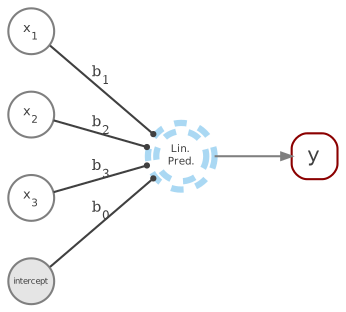 digraph DAG {

    graph [rankdir = LR bgcolor=transparent]

    node [shape = square, fontcolor=gray25 color=gray80]

    node [fontname="Helvetica" fontsize=6 fixedsize=true width=.3 shape=circle color=gray50]
    x1 [label=<x<sub>1</sub>>]; x2 [label=<x<sub>2</sub>>]; x3 [label=<x<sub>3</sub>>]; 

    node [fillcolor=gray90 style=filled fixedsize=true width=.4]
    lp [label = "Lin.\nPred." width=.33 color = "#56B4E980" shape=doublecircle style=dashed penwidth=3 fontsize = 5];
    
    node [fillcolor=gray90 style=filled fixedsize=true width=.4]
    y; b0[label=intercept width=.3 fontsize=4];

    y [fixedsize=True fontsize =10 width=.3 color=darkred shape=square style=rounded];

    edge [color=gray50 style=filled arrowsize=.5 fontsize = 5 fontcolor=gray25]
    x1 -> lp [label=<b<sub>1</sub>> arrowhead="dot" arrowsize=0.25 minlen=1 fontsize=7 color=gray25]; 
    x2 -> lp [label=<b<sub>2</sub>> arrowhead="dot" arrowsize=0.25 minlen=1 fontsize=7 color=gray25]; 
    x3 -> lp [label=<b<sub>3</sub>> arrowhead="dot" arrowsize=0.25 minlen=1 fontsize=7 color=gray25];
    b0 -> lp [label=<b<sub>0</sub>> arrowhead="dot" arrowsize=0.25 minlen=1 fontsize=7 color=gray25];

    lp  -> y;
}